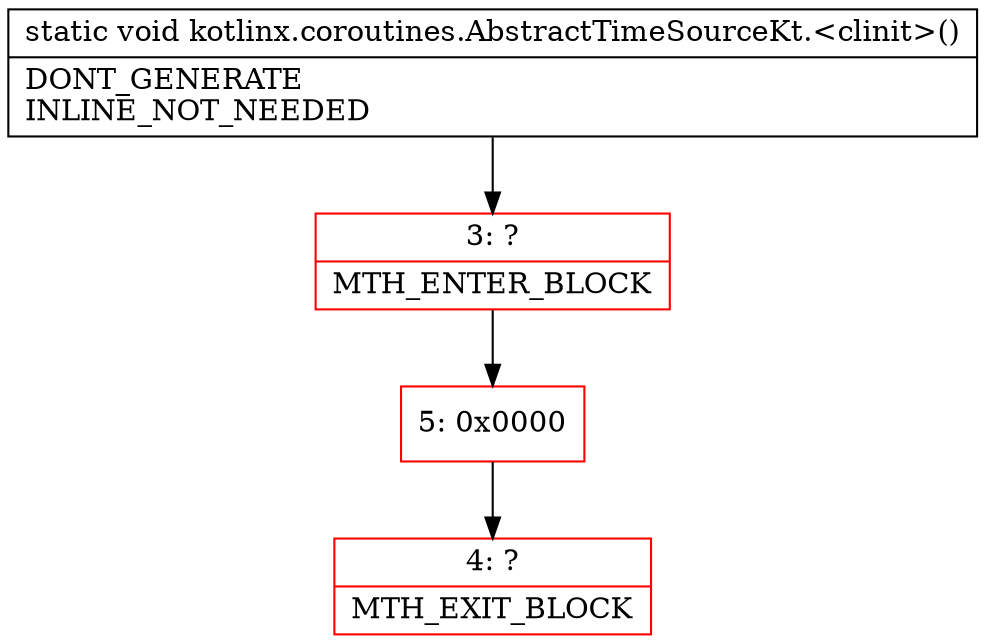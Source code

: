 digraph "CFG forkotlinx.coroutines.AbstractTimeSourceKt.\<clinit\>()V" {
subgraph cluster_Region_1409529399 {
label = "R(0)";
node [shape=record,color=blue];
}
Node_3 [shape=record,color=red,label="{3\:\ ?|MTH_ENTER_BLOCK\l}"];
Node_5 [shape=record,color=red,label="{5\:\ 0x0000}"];
Node_4 [shape=record,color=red,label="{4\:\ ?|MTH_EXIT_BLOCK\l}"];
MethodNode[shape=record,label="{static void kotlinx.coroutines.AbstractTimeSourceKt.\<clinit\>()  | DONT_GENERATE\lINLINE_NOT_NEEDED\l}"];
MethodNode -> Node_3;Node_3 -> Node_5;
Node_5 -> Node_4;
}

